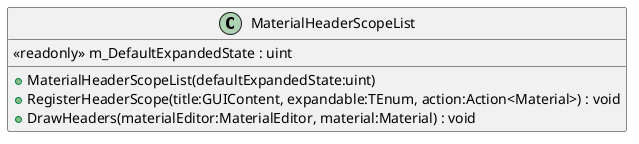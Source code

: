 @startuml
class MaterialHeaderScopeList {
    <<readonly>> m_DefaultExpandedState : uint
    + MaterialHeaderScopeList(defaultExpandedState:uint)
    + RegisterHeaderScope(title:GUIContent, expandable:TEnum, action:Action<Material>) : void
    + DrawHeaders(materialEditor:MaterialEditor, material:Material) : void
}
@enduml
